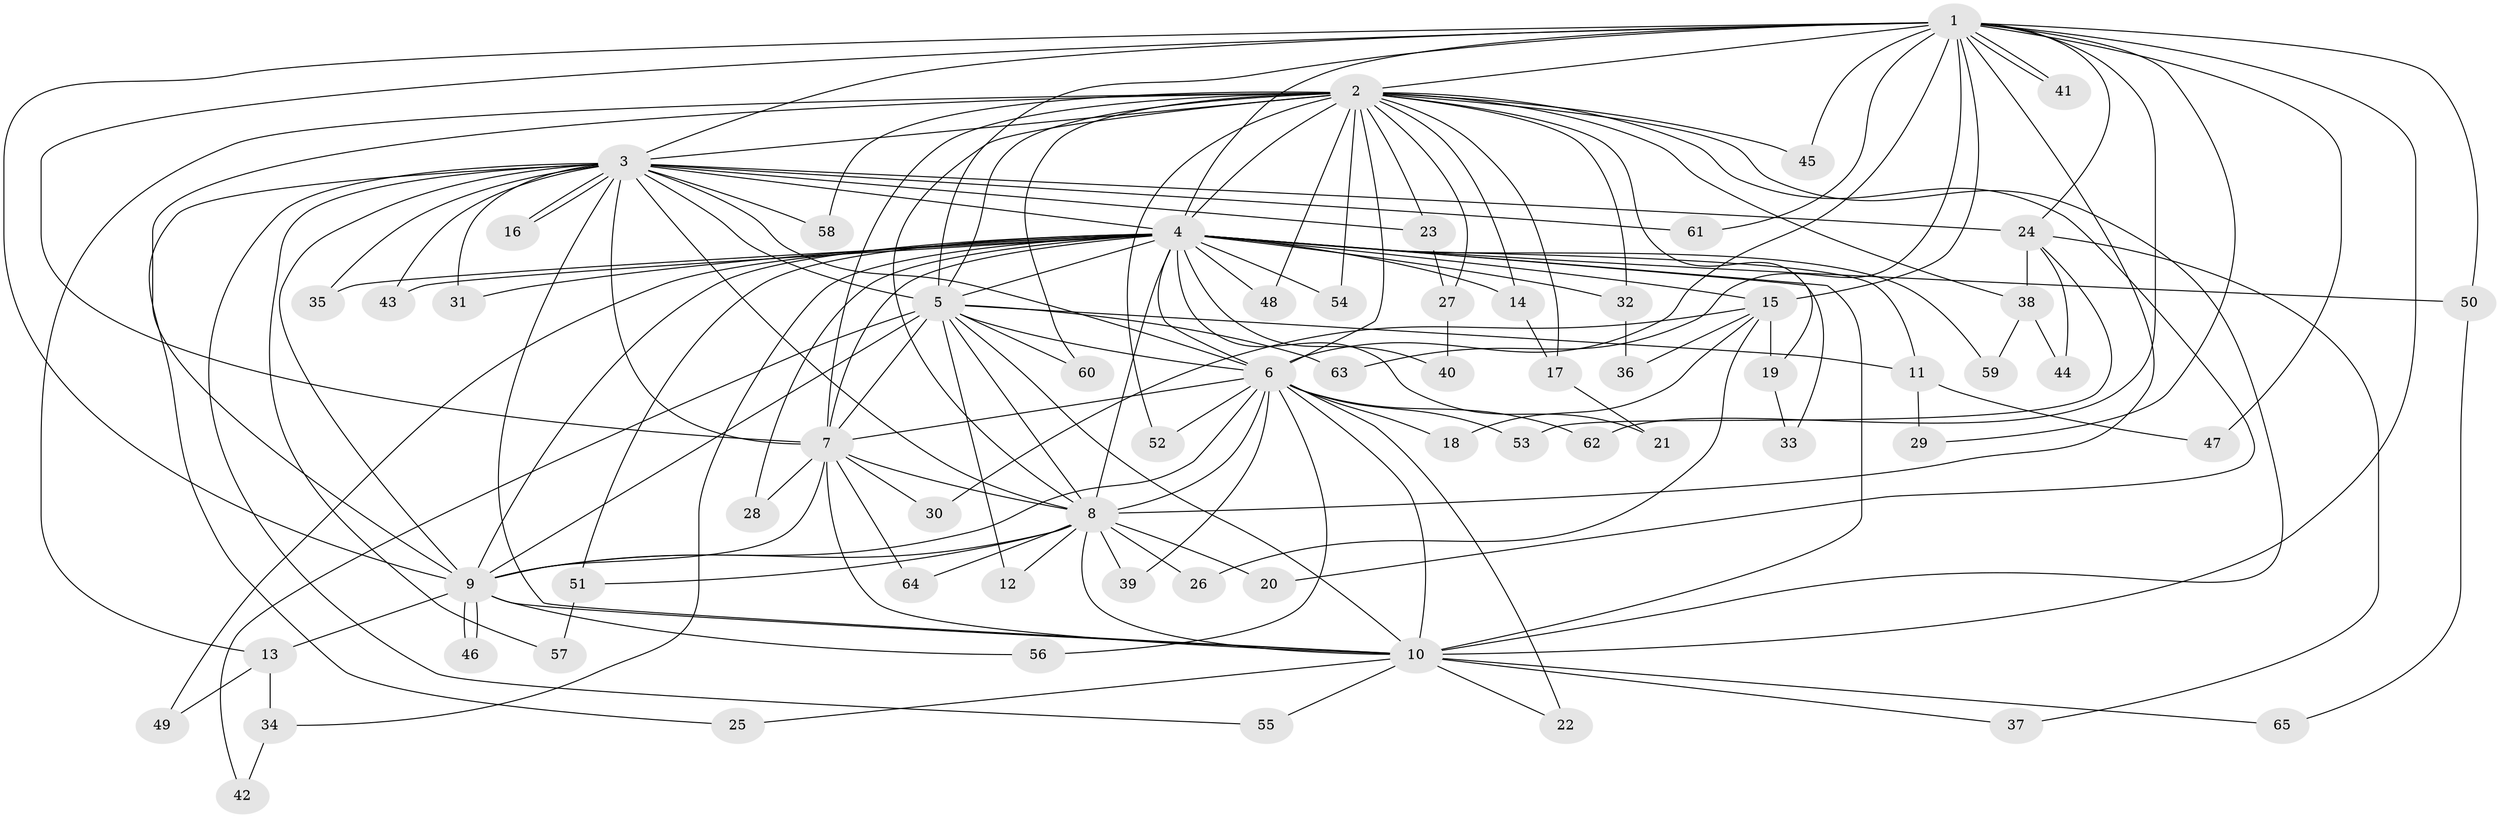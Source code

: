 // coarse degree distribution, {23: 0.020833333333333332, 20: 0.020833333333333332, 17: 0.020833333333333332, 25: 0.020833333333333332, 11: 0.020833333333333332, 13: 0.020833333333333332, 15: 0.020833333333333332, 8: 0.020833333333333332, 4: 0.041666666666666664, 2: 0.6458333333333334, 5: 0.020833333333333332, 7: 0.020833333333333332, 3: 0.08333333333333333, 6: 0.020833333333333332}
// Generated by graph-tools (version 1.1) at 2025/23/03/03/25 07:23:43]
// undirected, 65 vertices, 155 edges
graph export_dot {
graph [start="1"]
  node [color=gray90,style=filled];
  1;
  2;
  3;
  4;
  5;
  6;
  7;
  8;
  9;
  10;
  11;
  12;
  13;
  14;
  15;
  16;
  17;
  18;
  19;
  20;
  21;
  22;
  23;
  24;
  25;
  26;
  27;
  28;
  29;
  30;
  31;
  32;
  33;
  34;
  35;
  36;
  37;
  38;
  39;
  40;
  41;
  42;
  43;
  44;
  45;
  46;
  47;
  48;
  49;
  50;
  51;
  52;
  53;
  54;
  55;
  56;
  57;
  58;
  59;
  60;
  61;
  62;
  63;
  64;
  65;
  1 -- 2;
  1 -- 3;
  1 -- 4;
  1 -- 5;
  1 -- 6;
  1 -- 7;
  1 -- 8;
  1 -- 9;
  1 -- 10;
  1 -- 15;
  1 -- 24;
  1 -- 29;
  1 -- 41;
  1 -- 41;
  1 -- 45;
  1 -- 47;
  1 -- 50;
  1 -- 61;
  1 -- 62;
  1 -- 63;
  2 -- 3;
  2 -- 4;
  2 -- 5;
  2 -- 6;
  2 -- 7;
  2 -- 8;
  2 -- 9;
  2 -- 10;
  2 -- 13;
  2 -- 14;
  2 -- 17;
  2 -- 19;
  2 -- 20;
  2 -- 23;
  2 -- 27;
  2 -- 32;
  2 -- 38;
  2 -- 45;
  2 -- 48;
  2 -- 52;
  2 -- 54;
  2 -- 58;
  2 -- 60;
  3 -- 4;
  3 -- 5;
  3 -- 6;
  3 -- 7;
  3 -- 8;
  3 -- 9;
  3 -- 10;
  3 -- 16;
  3 -- 16;
  3 -- 23;
  3 -- 24;
  3 -- 25;
  3 -- 31;
  3 -- 35;
  3 -- 43;
  3 -- 55;
  3 -- 57;
  3 -- 58;
  3 -- 61;
  4 -- 5;
  4 -- 6;
  4 -- 7;
  4 -- 8;
  4 -- 9;
  4 -- 10;
  4 -- 11;
  4 -- 14;
  4 -- 15;
  4 -- 21;
  4 -- 28;
  4 -- 31;
  4 -- 32;
  4 -- 33;
  4 -- 34;
  4 -- 35;
  4 -- 40;
  4 -- 43;
  4 -- 48;
  4 -- 49;
  4 -- 50;
  4 -- 51;
  4 -- 54;
  4 -- 59;
  5 -- 6;
  5 -- 7;
  5 -- 8;
  5 -- 9;
  5 -- 10;
  5 -- 11;
  5 -- 12;
  5 -- 42;
  5 -- 60;
  5 -- 63;
  6 -- 7;
  6 -- 8;
  6 -- 9;
  6 -- 10;
  6 -- 18;
  6 -- 22;
  6 -- 39;
  6 -- 52;
  6 -- 53;
  6 -- 56;
  6 -- 62;
  7 -- 8;
  7 -- 9;
  7 -- 10;
  7 -- 28;
  7 -- 30;
  7 -- 64;
  8 -- 9;
  8 -- 10;
  8 -- 12;
  8 -- 20;
  8 -- 26;
  8 -- 39;
  8 -- 51;
  8 -- 64;
  9 -- 10;
  9 -- 13;
  9 -- 46;
  9 -- 46;
  9 -- 56;
  10 -- 22;
  10 -- 25;
  10 -- 37;
  10 -- 55;
  10 -- 65;
  11 -- 29;
  11 -- 47;
  13 -- 34;
  13 -- 49;
  14 -- 17;
  15 -- 18;
  15 -- 19;
  15 -- 26;
  15 -- 30;
  15 -- 36;
  17 -- 21;
  19 -- 33;
  23 -- 27;
  24 -- 37;
  24 -- 38;
  24 -- 44;
  24 -- 53;
  27 -- 40;
  32 -- 36;
  34 -- 42;
  38 -- 44;
  38 -- 59;
  50 -- 65;
  51 -- 57;
}
